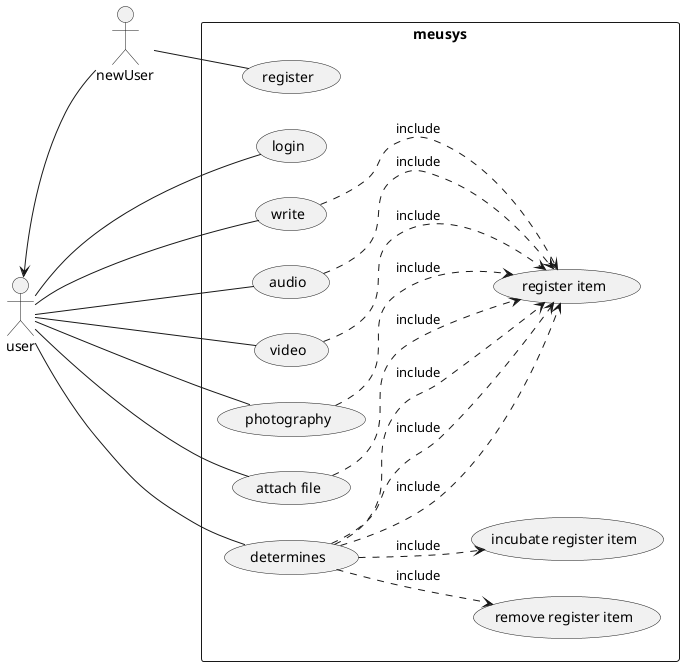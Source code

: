 @startuml teste

scale 1
left to right direction
skinparam PackageStyle rectangle
actor newUser
actor user
rectangle meusys {
  
  newUser -- (register)
  newUser -u-> user
  user -- (login)
  user -- (write)
  user -- (audio)
  user -- (video)
  user -- (photography)
  user -- (attach file)
  user -- (determines)

  (write) -d.> (register item): include
  (audio) -d.> (register item): include
  (video) -d.> (register item): include
  (photography) -d.> (register item): include
  (attach file) -d.> (register item): include

  (determines) -d.> (remove register item): include
  (determines) -d.> (incubate register item): include
  (determines) -d.> (register item): include
  (determines) -d.> (register item): include
  (determines) -d.> (register item): include
}
@enduml